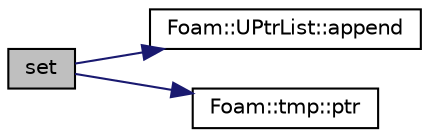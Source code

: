 digraph "set"
{
  bgcolor="transparent";
  edge [fontname="Helvetica",fontsize="10",labelfontname="Helvetica",labelfontsize="10"];
  node [fontname="Helvetica",fontsize="10",shape=record];
  rankdir="LR";
  Node1 [label="set",height=0.2,width=0.4,color="black", fillcolor="grey75", style="filled" fontcolor="black"];
  Node1 -> Node2 [color="midnightblue",fontsize="10",style="solid",fontname="Helvetica"];
  Node2 [label="Foam::UPtrList::append",height=0.2,width=0.4,color="black",URL="$classFoam_1_1UPtrList.html#a19690ed8a9abf7f63be9551141d6b5f6",tooltip="Append an element to the end of the list. "];
  Node1 -> Node3 [color="midnightblue",fontsize="10",style="solid",fontname="Helvetica"];
  Node3 [label="Foam::tmp::ptr",height=0.2,width=0.4,color="black",URL="$classFoam_1_1tmp.html#ae945b04459fc65065e2f0982b0b549f0",tooltip="Return managed pointer for reuse, or clone() the const object reference. "];
}
